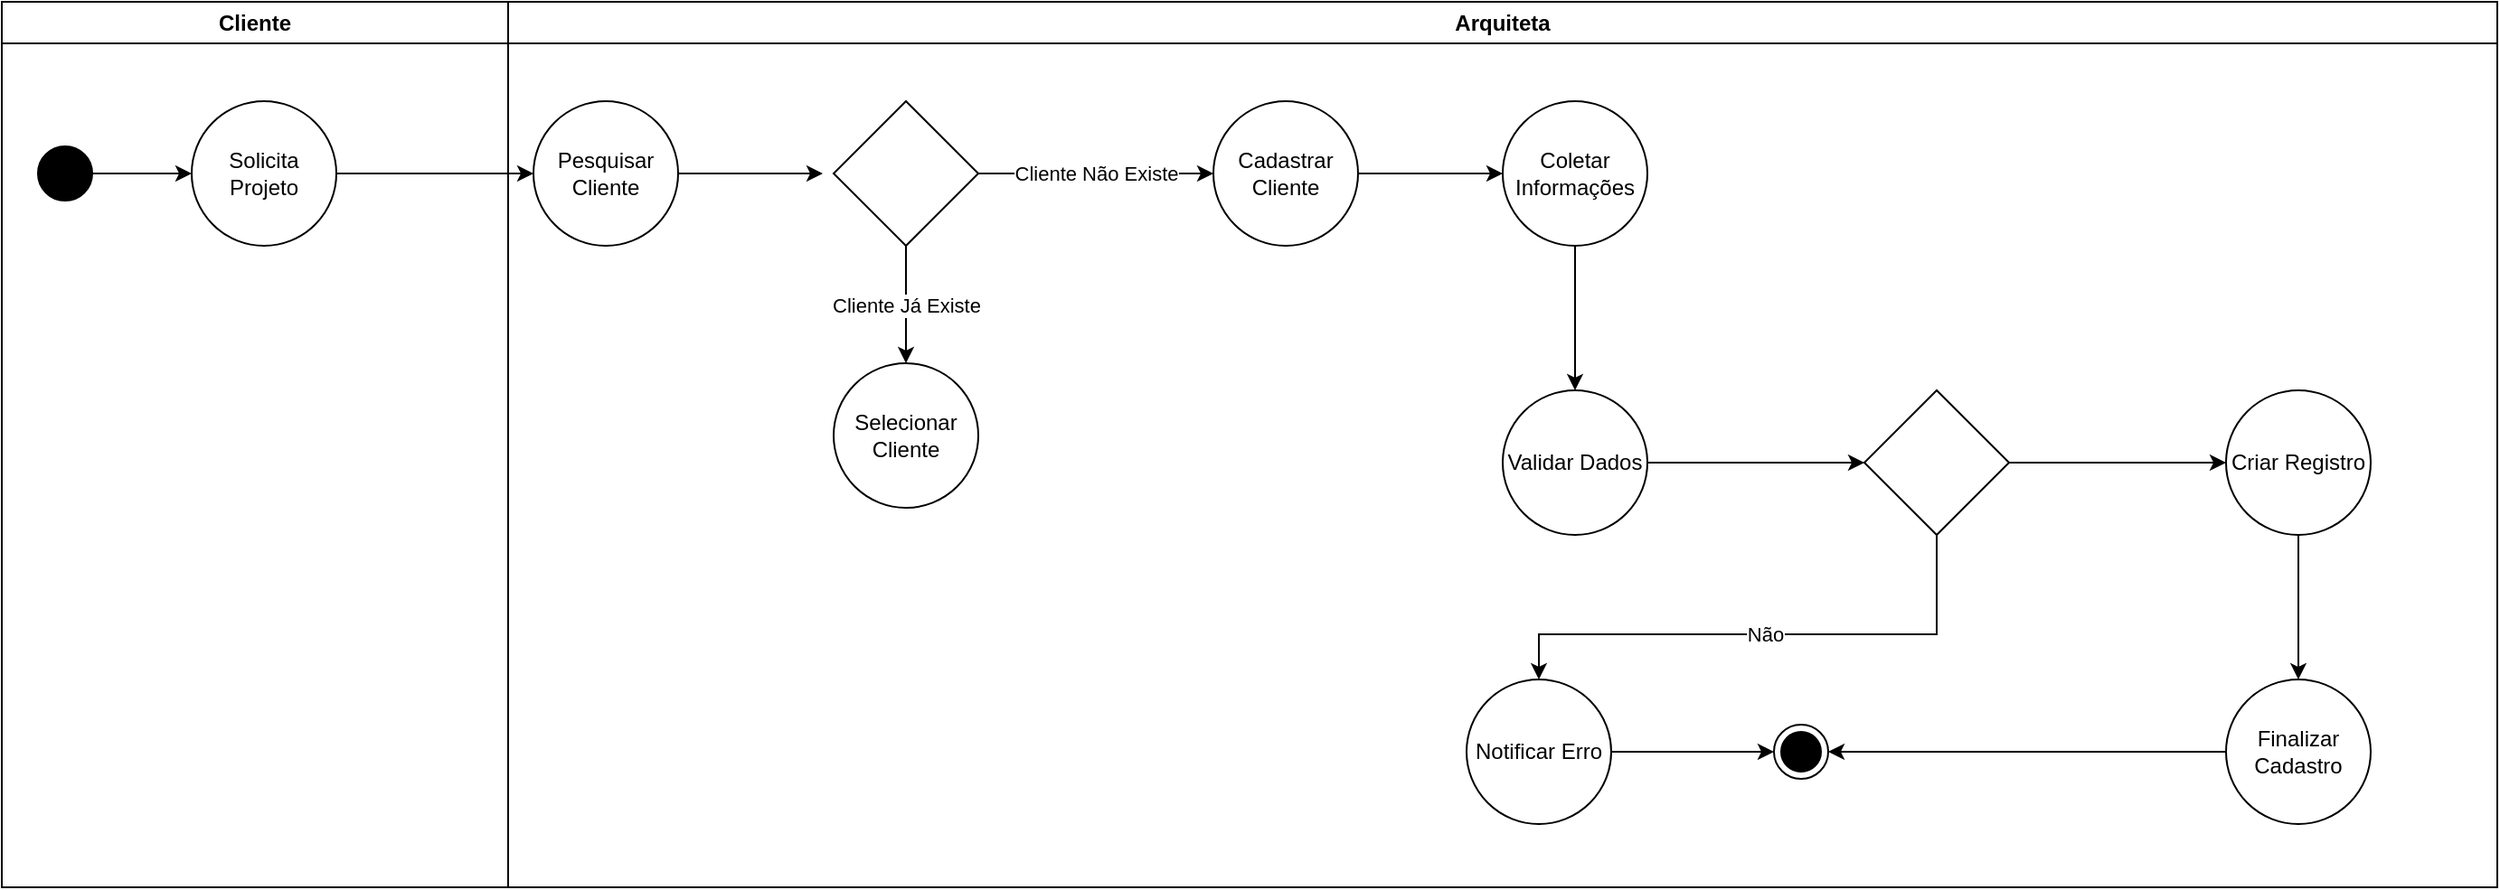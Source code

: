 <mxfile version="22.0.0" type="github" pages="2">
  <diagram id="prtHgNgQTEPvFCAcTncT" name="DiagramaAtividades">
    <mxGraphModel dx="1257" dy="683" grid="1" gridSize="10" guides="1" tooltips="1" connect="1" arrows="1" fold="1" page="1" pageScale="1" pageWidth="827" pageHeight="1169" math="0" shadow="0">
      <root>
        <mxCell id="0" />
        <mxCell id="1" parent="0" />
        <mxCell id="-PiYgMaSnoU5pojzZ2rZ-32" value="Cliente" style="swimlane;whiteSpace=wrap;html=1;" vertex="1" parent="1">
          <mxGeometry x="50" y="70" width="280" height="490" as="geometry" />
        </mxCell>
        <mxCell id="-PiYgMaSnoU5pojzZ2rZ-39" value="" style="edgeStyle=orthogonalEdgeStyle;rounded=0;orthogonalLoop=1;jettySize=auto;html=1;" edge="1" parent="-PiYgMaSnoU5pojzZ2rZ-32" source="-PiYgMaSnoU5pojzZ2rZ-35" target="-PiYgMaSnoU5pojzZ2rZ-38">
          <mxGeometry relative="1" as="geometry" />
        </mxCell>
        <mxCell id="-PiYgMaSnoU5pojzZ2rZ-35" value="" style="ellipse;fillColor=strokeColor;html=1;" vertex="1" parent="-PiYgMaSnoU5pojzZ2rZ-32">
          <mxGeometry x="20" y="80" width="30" height="30" as="geometry" />
        </mxCell>
        <mxCell id="-PiYgMaSnoU5pojzZ2rZ-38" value="Solicita Projeto" style="ellipse;whiteSpace=wrap;html=1;" vertex="1" parent="-PiYgMaSnoU5pojzZ2rZ-32">
          <mxGeometry x="105" y="55" width="80" height="80" as="geometry" />
        </mxCell>
        <mxCell id="-PiYgMaSnoU5pojzZ2rZ-33" value="Arquiteta" style="swimlane;whiteSpace=wrap;html=1;" vertex="1" parent="1">
          <mxGeometry x="330" y="70" width="1100" height="490" as="geometry" />
        </mxCell>
        <mxCell id="-PiYgMaSnoU5pojzZ2rZ-43" value="" style="edgeStyle=orthogonalEdgeStyle;rounded=0;orthogonalLoop=1;jettySize=auto;html=1;" edge="1" parent="-PiYgMaSnoU5pojzZ2rZ-33" source="-PiYgMaSnoU5pojzZ2rZ-40">
          <mxGeometry relative="1" as="geometry">
            <mxPoint x="174.0" y="95" as="targetPoint" />
          </mxGeometry>
        </mxCell>
        <mxCell id="-PiYgMaSnoU5pojzZ2rZ-40" value="Pesquisar Cliente" style="ellipse;whiteSpace=wrap;html=1;" vertex="1" parent="-PiYgMaSnoU5pojzZ2rZ-33">
          <mxGeometry x="14" y="55" width="80" height="80" as="geometry" />
        </mxCell>
        <mxCell id="-PiYgMaSnoU5pojzZ2rZ-47" value="Cliente Já Existe" style="edgeStyle=orthogonalEdgeStyle;rounded=0;orthogonalLoop=1;jettySize=auto;html=1;" edge="1" parent="-PiYgMaSnoU5pojzZ2rZ-33" source="-PiYgMaSnoU5pojzZ2rZ-44" target="-PiYgMaSnoU5pojzZ2rZ-46">
          <mxGeometry relative="1" as="geometry" />
        </mxCell>
        <mxCell id="-PiYgMaSnoU5pojzZ2rZ-49" value="Cliente Não Existe " style="edgeStyle=orthogonalEdgeStyle;rounded=0;orthogonalLoop=1;jettySize=auto;html=1;" edge="1" parent="-PiYgMaSnoU5pojzZ2rZ-33" source="-PiYgMaSnoU5pojzZ2rZ-44" target="-PiYgMaSnoU5pojzZ2rZ-48">
          <mxGeometry relative="1" as="geometry" />
        </mxCell>
        <mxCell id="-PiYgMaSnoU5pojzZ2rZ-44" value="" style="rhombus;whiteSpace=wrap;html=1;" vertex="1" parent="-PiYgMaSnoU5pojzZ2rZ-33">
          <mxGeometry x="180" y="55" width="80" height="80" as="geometry" />
        </mxCell>
        <mxCell id="-PiYgMaSnoU5pojzZ2rZ-46" value="Selecionar Cliente" style="ellipse;whiteSpace=wrap;html=1;" vertex="1" parent="-PiYgMaSnoU5pojzZ2rZ-33">
          <mxGeometry x="180" y="200" width="80" height="80" as="geometry" />
        </mxCell>
        <mxCell id="-PiYgMaSnoU5pojzZ2rZ-51" value="" style="edgeStyle=orthogonalEdgeStyle;rounded=0;orthogonalLoop=1;jettySize=auto;html=1;" edge="1" parent="-PiYgMaSnoU5pojzZ2rZ-33" source="-PiYgMaSnoU5pojzZ2rZ-48" target="-PiYgMaSnoU5pojzZ2rZ-50">
          <mxGeometry relative="1" as="geometry" />
        </mxCell>
        <mxCell id="-PiYgMaSnoU5pojzZ2rZ-48" value="Cadastrar Cliente" style="ellipse;whiteSpace=wrap;html=1;" vertex="1" parent="-PiYgMaSnoU5pojzZ2rZ-33">
          <mxGeometry x="390" y="55" width="80" height="80" as="geometry" />
        </mxCell>
        <mxCell id="-PiYgMaSnoU5pojzZ2rZ-53" value="" style="edgeStyle=orthogonalEdgeStyle;rounded=0;orthogonalLoop=1;jettySize=auto;html=1;" edge="1" parent="-PiYgMaSnoU5pojzZ2rZ-33" source="-PiYgMaSnoU5pojzZ2rZ-50" target="-PiYgMaSnoU5pojzZ2rZ-52">
          <mxGeometry relative="1" as="geometry" />
        </mxCell>
        <mxCell id="-PiYgMaSnoU5pojzZ2rZ-50" value="Coletar Informações" style="ellipse;whiteSpace=wrap;html=1;" vertex="1" parent="-PiYgMaSnoU5pojzZ2rZ-33">
          <mxGeometry x="550" y="55" width="80" height="80" as="geometry" />
        </mxCell>
        <mxCell id="-PiYgMaSnoU5pojzZ2rZ-55" value="" style="edgeStyle=orthogonalEdgeStyle;rounded=0;orthogonalLoop=1;jettySize=auto;html=1;" edge="1" parent="-PiYgMaSnoU5pojzZ2rZ-33" source="-PiYgMaSnoU5pojzZ2rZ-52" target="-PiYgMaSnoU5pojzZ2rZ-54">
          <mxGeometry relative="1" as="geometry" />
        </mxCell>
        <mxCell id="-PiYgMaSnoU5pojzZ2rZ-52" value="Validar Dados" style="ellipse;whiteSpace=wrap;html=1;" vertex="1" parent="-PiYgMaSnoU5pojzZ2rZ-33">
          <mxGeometry x="550" y="215" width="80" height="80" as="geometry" />
        </mxCell>
        <mxCell id="-PiYgMaSnoU5pojzZ2rZ-57" value="Não" style="edgeStyle=orthogonalEdgeStyle;rounded=0;orthogonalLoop=1;jettySize=auto;html=1;entryX=0.5;entryY=0;entryDx=0;entryDy=0;" edge="1" parent="-PiYgMaSnoU5pojzZ2rZ-33" source="-PiYgMaSnoU5pojzZ2rZ-54" target="-PiYgMaSnoU5pojzZ2rZ-56">
          <mxGeometry relative="1" as="geometry">
            <Array as="points">
              <mxPoint x="790" y="350" />
              <mxPoint x="570" y="350" />
            </Array>
          </mxGeometry>
        </mxCell>
        <mxCell id="-PiYgMaSnoU5pojzZ2rZ-54" value="" style="rhombus;whiteSpace=wrap;html=1;" vertex="1" parent="-PiYgMaSnoU5pojzZ2rZ-33">
          <mxGeometry x="750" y="215" width="80" height="80" as="geometry" />
        </mxCell>
        <mxCell id="-PiYgMaSnoU5pojzZ2rZ-66" style="edgeStyle=orthogonalEdgeStyle;rounded=0;orthogonalLoop=1;jettySize=auto;html=1;entryX=0;entryY=0.5;entryDx=0;entryDy=0;" edge="1" parent="-PiYgMaSnoU5pojzZ2rZ-33" source="-PiYgMaSnoU5pojzZ2rZ-56" target="-PiYgMaSnoU5pojzZ2rZ-62">
          <mxGeometry relative="1" as="geometry" />
        </mxCell>
        <mxCell id="-PiYgMaSnoU5pojzZ2rZ-56" value="Notificar Erro" style="ellipse;whiteSpace=wrap;html=1;" vertex="1" parent="-PiYgMaSnoU5pojzZ2rZ-33">
          <mxGeometry x="530" y="375" width="80" height="80" as="geometry" />
        </mxCell>
        <mxCell id="-PiYgMaSnoU5pojzZ2rZ-58" value="Criar Registro" style="ellipse;whiteSpace=wrap;html=1;" vertex="1" parent="-PiYgMaSnoU5pojzZ2rZ-33">
          <mxGeometry x="950" y="215" width="80" height="80" as="geometry" />
        </mxCell>
        <mxCell id="-PiYgMaSnoU5pojzZ2rZ-59" value="" style="edgeStyle=orthogonalEdgeStyle;rounded=0;orthogonalLoop=1;jettySize=auto;html=1;" edge="1" parent="-PiYgMaSnoU5pojzZ2rZ-33" source="-PiYgMaSnoU5pojzZ2rZ-54" target="-PiYgMaSnoU5pojzZ2rZ-58">
          <mxGeometry relative="1" as="geometry" />
        </mxCell>
        <mxCell id="-PiYgMaSnoU5pojzZ2rZ-65" style="edgeStyle=orthogonalEdgeStyle;rounded=0;orthogonalLoop=1;jettySize=auto;html=1;" edge="1" parent="-PiYgMaSnoU5pojzZ2rZ-33" source="-PiYgMaSnoU5pojzZ2rZ-60" target="-PiYgMaSnoU5pojzZ2rZ-62">
          <mxGeometry relative="1" as="geometry" />
        </mxCell>
        <mxCell id="-PiYgMaSnoU5pojzZ2rZ-60" value="Finalizar Cadastro" style="ellipse;whiteSpace=wrap;html=1;" vertex="1" parent="-PiYgMaSnoU5pojzZ2rZ-33">
          <mxGeometry x="950" y="375" width="80" height="80" as="geometry" />
        </mxCell>
        <mxCell id="-PiYgMaSnoU5pojzZ2rZ-61" value="" style="edgeStyle=orthogonalEdgeStyle;rounded=0;orthogonalLoop=1;jettySize=auto;html=1;" edge="1" parent="-PiYgMaSnoU5pojzZ2rZ-33" source="-PiYgMaSnoU5pojzZ2rZ-58" target="-PiYgMaSnoU5pojzZ2rZ-60">
          <mxGeometry relative="1" as="geometry" />
        </mxCell>
        <mxCell id="-PiYgMaSnoU5pojzZ2rZ-62" value="" style="ellipse;html=1;shape=endState;fillColor=strokeColor;" vertex="1" parent="-PiYgMaSnoU5pojzZ2rZ-33">
          <mxGeometry x="700" y="400" width="30" height="30" as="geometry" />
        </mxCell>
        <mxCell id="-PiYgMaSnoU5pojzZ2rZ-41" value="" style="edgeStyle=orthogonalEdgeStyle;rounded=0;orthogonalLoop=1;jettySize=auto;html=1;" edge="1" parent="1" source="-PiYgMaSnoU5pojzZ2rZ-38" target="-PiYgMaSnoU5pojzZ2rZ-40">
          <mxGeometry relative="1" as="geometry" />
        </mxCell>
      </root>
    </mxGraphModel>
  </diagram>
  <diagram id="9qhlFi7XzIpsKEu4MnxF" name="DiagramaSequência">
    <mxGraphModel dx="880" dy="478" grid="1" gridSize="10" guides="1" tooltips="1" connect="1" arrows="1" fold="1" page="1" pageScale="1" pageWidth="850" pageHeight="1100" math="0" shadow="0">
      <root>
        <mxCell id="0" />
        <mxCell id="1" parent="0" />
      </root>
    </mxGraphModel>
  </diagram>
</mxfile>
